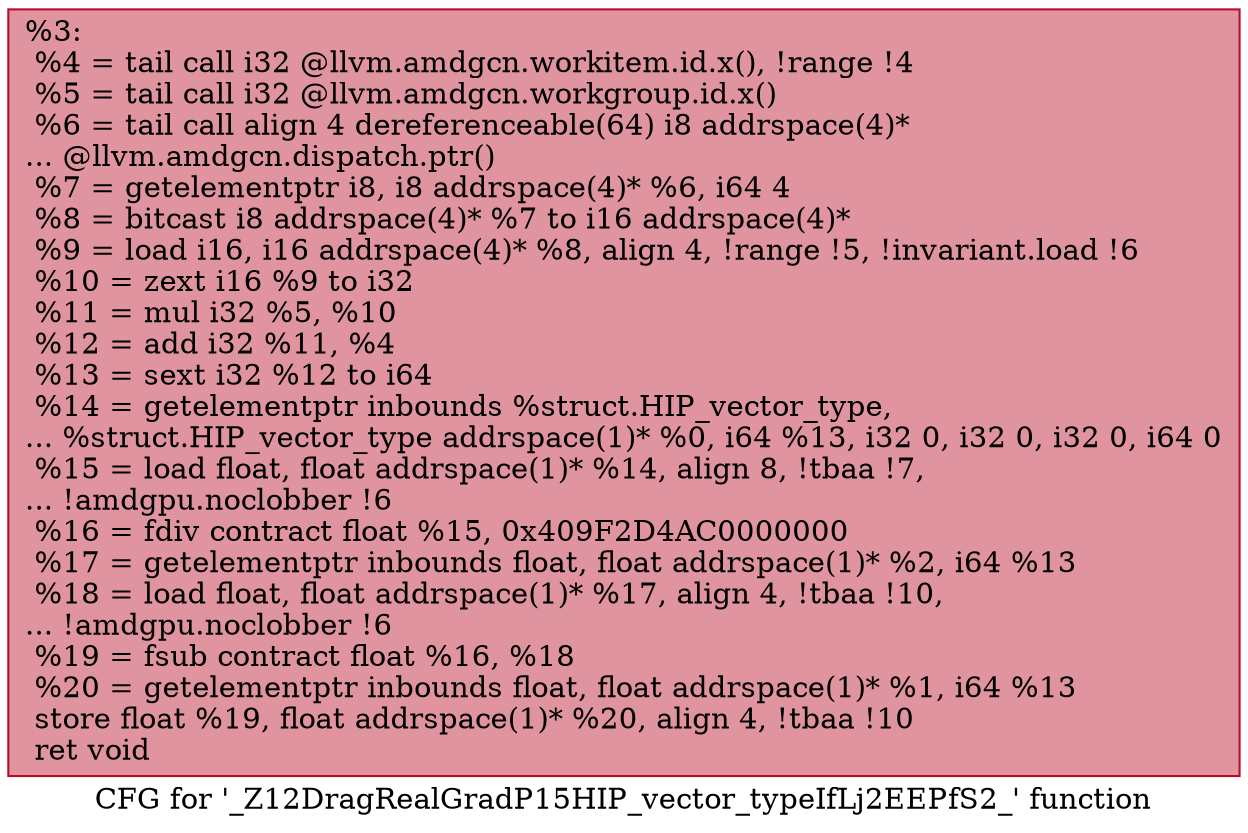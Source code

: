 digraph "CFG for '_Z12DragRealGradP15HIP_vector_typeIfLj2EEPfS2_' function" {
	label="CFG for '_Z12DragRealGradP15HIP_vector_typeIfLj2EEPfS2_' function";

	Node0x5b8fb10 [shape=record,color="#b70d28ff", style=filled, fillcolor="#b70d2870",label="{%3:\l  %4 = tail call i32 @llvm.amdgcn.workitem.id.x(), !range !4\l  %5 = tail call i32 @llvm.amdgcn.workgroup.id.x()\l  %6 = tail call align 4 dereferenceable(64) i8 addrspace(4)*\l... @llvm.amdgcn.dispatch.ptr()\l  %7 = getelementptr i8, i8 addrspace(4)* %6, i64 4\l  %8 = bitcast i8 addrspace(4)* %7 to i16 addrspace(4)*\l  %9 = load i16, i16 addrspace(4)* %8, align 4, !range !5, !invariant.load !6\l  %10 = zext i16 %9 to i32\l  %11 = mul i32 %5, %10\l  %12 = add i32 %11, %4\l  %13 = sext i32 %12 to i64\l  %14 = getelementptr inbounds %struct.HIP_vector_type,\l... %struct.HIP_vector_type addrspace(1)* %0, i64 %13, i32 0, i32 0, i32 0, i64 0\l  %15 = load float, float addrspace(1)* %14, align 8, !tbaa !7,\l... !amdgpu.noclobber !6\l  %16 = fdiv contract float %15, 0x409F2D4AC0000000\l  %17 = getelementptr inbounds float, float addrspace(1)* %2, i64 %13\l  %18 = load float, float addrspace(1)* %17, align 4, !tbaa !10,\l... !amdgpu.noclobber !6\l  %19 = fsub contract float %16, %18\l  %20 = getelementptr inbounds float, float addrspace(1)* %1, i64 %13\l  store float %19, float addrspace(1)* %20, align 4, !tbaa !10\l  ret void\l}"];
}
